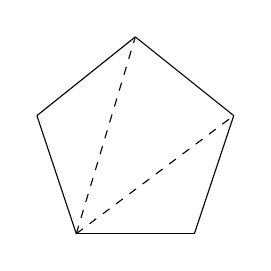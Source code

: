 \begin{tikzpicture}
	\begin{pgfonlayer}{nodelayer}
		\node [style=none] (0) at (-0.75, -1) {};
		\node [style=none] (1) at (0.75, -1) {};
		\node [style=none] (2) at (1.25, 0.5) {};
		\node [style=none] (3) at (0, 1.5) {};
		\node [style=none] (4) at (-1.25, 0.5) {};
	\end{pgfonlayer}
	\begin{pgfonlayer}{edgelayer}
		\draw (0.center) to (1.center);
		\draw (1.center) to (2.center);
		\draw (2.center) to (3.center);
		\draw (3.center) to (4.center);
		\draw (4.center) to (0.center);
		\draw [style=dashed] (0.center) to (3.center);
		\draw [style=dashed] (0.center) to (2.center);
	\end{pgfonlayer}
\end{tikzpicture}
